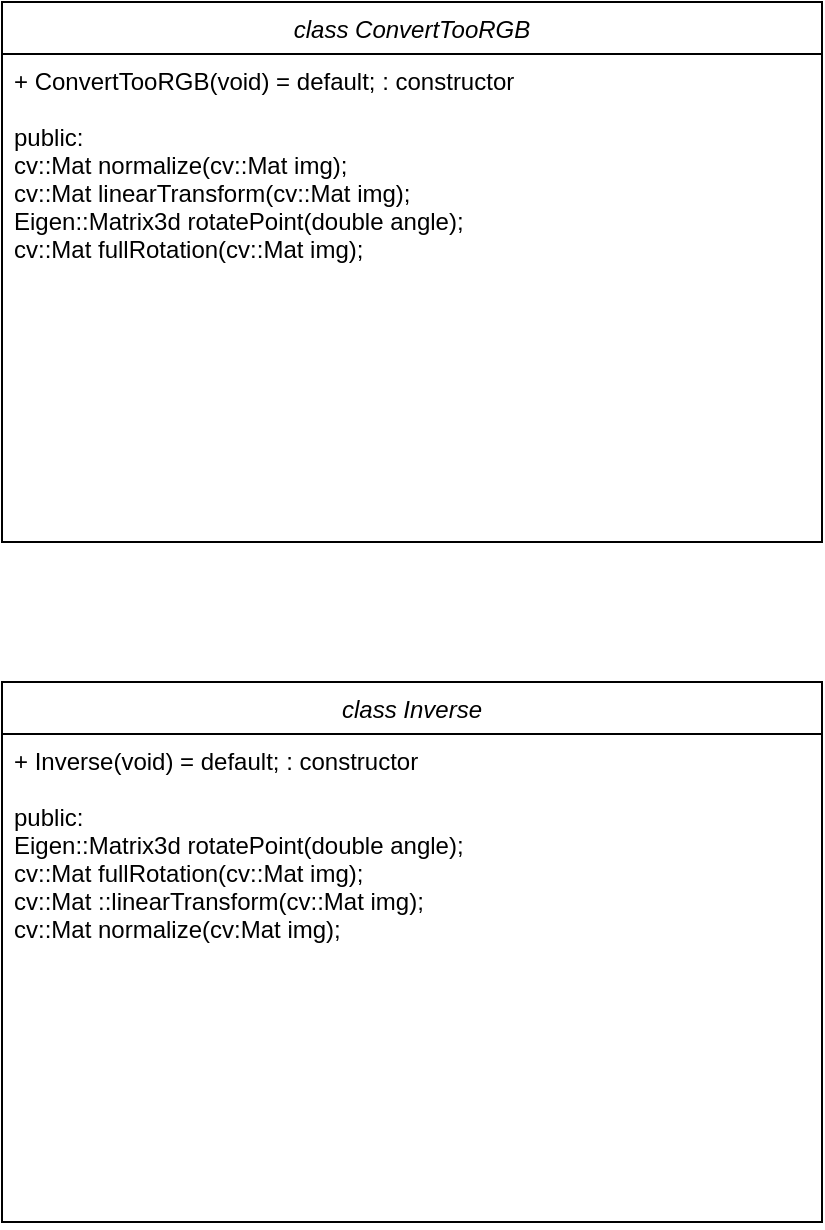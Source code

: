 <mxfile version="12.8.9" type="google"><diagram id="z09z-jVp3rDJrUvFCsYK" name="Page-1"><mxGraphModel dx="1355" dy="776" grid="1" gridSize="10" guides="1" tooltips="1" connect="1" arrows="1" fold="1" page="1" pageScale="1" pageWidth="850" pageHeight="1100" math="0" shadow="0"><root><mxCell id="0"/><mxCell id="1" parent="0"/><mxCell id="QScCf4-jIaa2sMGo3ZUg-1" value="class ConvertTooRGB " style="swimlane;fontStyle=2;align=center;verticalAlign=top;childLayout=stackLayout;horizontal=1;startSize=26;horizontalStack=0;resizeParent=1;resizeLast=0;collapsible=1;marginBottom=0;rounded=0;shadow=0;strokeWidth=1;" vertex="1" parent="1"><mxGeometry x="180" y="50" width="410" height="270" as="geometry"><mxRectangle x="230" y="140" width="160" height="26" as="alternateBounds"/></mxGeometry></mxCell><mxCell id="QScCf4-jIaa2sMGo3ZUg-2" value="+ ConvertTooRGB(void) = default; : constructor&#xA;&#xA;public:&#xA;cv::Mat normalize(cv::Mat img);&#xA;    cv::Mat linearTransform(cv::Mat img); &#xA;    Eigen::Matrix3d rotatePoint(double angle);&#xA;    cv::Mat fullRotation(cv::Mat img);&#xA;&#xA;&#xA;&#xA;&#xA;&#xA;" style="text;align=left;verticalAlign=top;spacingLeft=4;spacingRight=4;overflow=hidden;rotatable=0;points=[[0,0.5],[1,0.5]];portConstraint=eastwest;" vertex="1" parent="QScCf4-jIaa2sMGo3ZUg-1"><mxGeometry y="26" width="410" height="244" as="geometry"/></mxCell><mxCell id="QScCf4-jIaa2sMGo3ZUg-3" value="class Inverse" style="swimlane;fontStyle=2;align=center;verticalAlign=top;childLayout=stackLayout;horizontal=1;startSize=26;horizontalStack=0;resizeParent=1;resizeLast=0;collapsible=1;marginBottom=0;rounded=0;shadow=0;strokeWidth=1;" vertex="1" parent="1"><mxGeometry x="180" y="390" width="410" height="270" as="geometry"><mxRectangle x="230" y="140" width="160" height="26" as="alternateBounds"/></mxGeometry></mxCell><mxCell id="QScCf4-jIaa2sMGo3ZUg-4" value="+ Inverse(void) = default; : constructor&#xA;&#xA;public:&#xA;    Eigen::Matrix3d rotatePoint(double angle);&#xA;    cv::Mat fullRotation(cv::Mat img);&#xA;cv::Mat ::linearTransform(cv::Mat img);&#xA;cv::Mat normalize(cv:Mat img);&#xA;&#xA;&#xA;&#xA;&#xA;&#xA;" style="text;align=left;verticalAlign=top;spacingLeft=4;spacingRight=4;overflow=hidden;rotatable=0;points=[[0,0.5],[1,0.5]];portConstraint=eastwest;" vertex="1" parent="QScCf4-jIaa2sMGo3ZUg-3"><mxGeometry y="26" width="410" height="244" as="geometry"/></mxCell></root></mxGraphModel></diagram></mxfile>